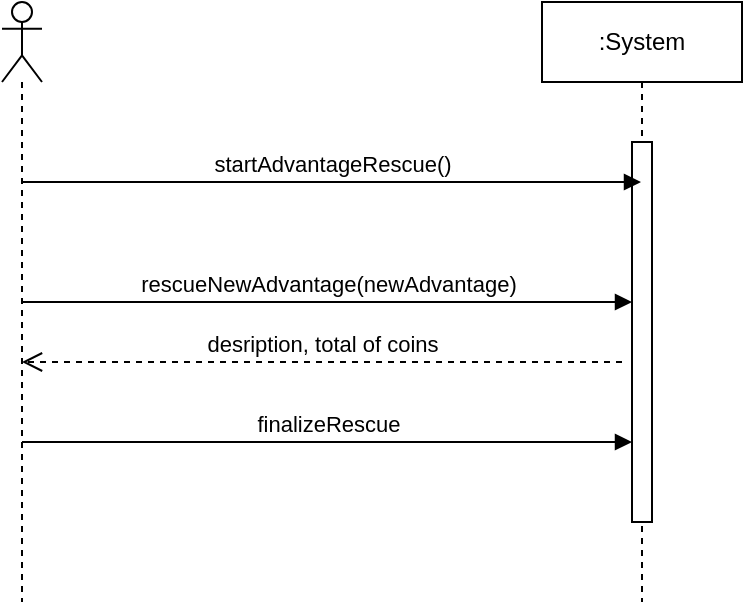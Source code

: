 <mxfile version="22.0.8" type="device">
  <diagram name="Página-1" id="JinaRGjUkD3rUwfHyuTU">
    <mxGraphModel dx="954" dy="586" grid="1" gridSize="10" guides="1" tooltips="1" connect="1" arrows="1" fold="1" page="1" pageScale="1" pageWidth="827" pageHeight="1169" math="0" shadow="0">
      <root>
        <mxCell id="0" />
        <mxCell id="1" parent="0" />
        <mxCell id="9C7y2TmCQ3L3RBnYabqV-1" value="" style="shape=umlLifeline;perimeter=lifelinePerimeter;whiteSpace=wrap;html=1;container=1;dropTarget=0;collapsible=0;recursiveResize=0;outlineConnect=0;portConstraint=eastwest;newEdgeStyle={&quot;curved&quot;:0,&quot;rounded&quot;:0};participant=umlActor;" vertex="1" parent="1">
          <mxGeometry x="130" y="120" width="20" height="300" as="geometry" />
        </mxCell>
        <mxCell id="9C7y2TmCQ3L3RBnYabqV-2" value="&lt;div&gt;:System&lt;br&gt;&lt;/div&gt;" style="shape=umlLifeline;perimeter=lifelinePerimeter;whiteSpace=wrap;html=1;container=1;dropTarget=0;collapsible=0;recursiveResize=0;outlineConnect=0;portConstraint=eastwest;newEdgeStyle={&quot;curved&quot;:0,&quot;rounded&quot;:0};" vertex="1" parent="1">
          <mxGeometry x="400" y="120" width="100" height="300" as="geometry" />
        </mxCell>
        <mxCell id="9C7y2TmCQ3L3RBnYabqV-3" value="" style="html=1;points=[[0,0,0,0,5],[0,1,0,0,-5],[1,0,0,0,5],[1,1,0,0,-5]];perimeter=orthogonalPerimeter;outlineConnect=0;targetShapes=umlLifeline;portConstraint=eastwest;newEdgeStyle={&quot;curved&quot;:0,&quot;rounded&quot;:0};" vertex="1" parent="9C7y2TmCQ3L3RBnYabqV-2">
          <mxGeometry x="45" y="70" width="10" height="190" as="geometry" />
        </mxCell>
        <mxCell id="9C7y2TmCQ3L3RBnYabqV-5" value="startAdvantageRescue()" style="html=1;verticalAlign=bottom;endArrow=block;curved=0;rounded=0;" edge="1" parent="1" target="9C7y2TmCQ3L3RBnYabqV-2">
          <mxGeometry width="80" relative="1" as="geometry">
            <mxPoint x="140" y="210" as="sourcePoint" />
            <mxPoint x="220" y="210" as="targetPoint" />
          </mxGeometry>
        </mxCell>
        <mxCell id="9C7y2TmCQ3L3RBnYabqV-6" value="rescueNewAdvantage(newAdvantage)" style="html=1;verticalAlign=bottom;endArrow=block;curved=0;rounded=0;" edge="1" parent="1" source="9C7y2TmCQ3L3RBnYabqV-1" target="9C7y2TmCQ3L3RBnYabqV-3">
          <mxGeometry width="80" relative="1" as="geometry">
            <mxPoint x="130" y="250" as="sourcePoint" />
            <mxPoint x="440" y="250" as="targetPoint" />
          </mxGeometry>
        </mxCell>
        <mxCell id="9C7y2TmCQ3L3RBnYabqV-8" value="desription, total of coins" style="html=1;verticalAlign=bottom;endArrow=open;dashed=1;endSize=8;curved=0;rounded=0;" edge="1" parent="1" target="9C7y2TmCQ3L3RBnYabqV-1">
          <mxGeometry relative="1" as="geometry">
            <mxPoint x="440" y="300" as="sourcePoint" />
            <mxPoint x="360" y="300" as="targetPoint" />
          </mxGeometry>
        </mxCell>
        <mxCell id="9C7y2TmCQ3L3RBnYabqV-9" value="finalizeRescue" style="html=1;verticalAlign=bottom;endArrow=block;curved=0;rounded=0;" edge="1" parent="1">
          <mxGeometry width="80" relative="1" as="geometry">
            <mxPoint x="140" y="340" as="sourcePoint" />
            <mxPoint x="445" y="340" as="targetPoint" />
          </mxGeometry>
        </mxCell>
      </root>
    </mxGraphModel>
  </diagram>
</mxfile>
